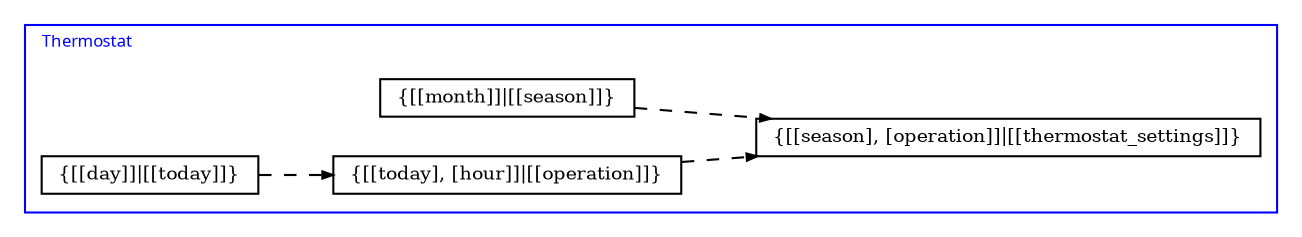 digraph G{  node [shape=record, fontsize=9, height=0.1, width=0.05]; edge [style=dashed, arrowsize=0.5, len=0.1]; rankdir=LR 
subgraph "cluster_Thermostat" {
"{[[month]]|[[season]]}"
}
subgraph "cluster_Time" {
"{[[month]]|[[season]]}"
}
subgraph "cluster_Thermostat" {
"{[[day]]|[[today]]}"
}
subgraph "cluster_Time" {
"{[[day]]|[[today]]}"
}
subgraph "cluster_Date" {
"{[[day]]|[[today]]}"
}
subgraph "cluster_Thermostat" {
"{[[today], [hour]]|[[operation]]}"
}
subgraph "cluster_Time" {
"{[[today], [hour]]|[[operation]]}"
}
subgraph "cluster_Thermostat" {
"{[[season], [operation]]|[[thermostat_settings]]}"
}
subgraph "cluster_Thermostat" {
label="Thermostat"
color=blue
fontcolor=blue
fontsize=8
fontname=sans
labeljust=l
subgraph "cluster_Time" {
label="Time"
color=blue
fontcolor=blue
fontsize=10
fontname=sans
labeljust=l
}
}
subgraph "cluster_Thermostat" {
label="Thermostat"
color=blue
fontcolor=blue
fontsize=8
fontname=sans
labeljust=l
subgraph "cluster_Temperature" {
label="Temperature"
color=blue
fontcolor=blue
fontsize=10
fontname=sans
labeljust=l
}
}
subgraph "cluster_Thermostat" {
label="Thermostat"
color=blue
fontcolor=blue
fontsize=8
fontname=sans
labeljust=l
subgraph "cluster_Date" {
label="Date"
color=blue
fontcolor=blue
fontsize=10
fontname=sans
labeljust=l
}
}
subgraph "cluster_Thermostat" {
label="Thermostat"
color=blue
fontcolor=blue
fontsize=8
fontname=sans
labeljust=l
subgraph "cluster_Hour" {
label="Hour"
color=blue
fontcolor=blue
fontsize=10
fontname=sans
labeljust=l
}
}
subgraph "cluster_Thermostat" {
label="Thermostat"
color=blue
fontcolor=blue
fontsize=8
fontname=sans
labeljust=l
subgraph "cluster_month" {
label="month"
color=blue
fontcolor=blue
fontsize=10
fontname=sans
labeljust=l
}
}
subgraph "cluster_Thermostat" {
label="Thermostat"
color=blue
fontcolor=blue
fontsize=8
fontname=sans
labeljust=l
subgraph "cluster_day" {
label="day"
color=blue
fontcolor=blue
fontsize=10
fontname=sans
labeljust=l
}
}
subgraph "cluster_Thermostat" {
label="Thermostat"
color=blue
fontcolor=blue
fontsize=8
fontname=sans
labeljust=l
subgraph "cluster_today" {
label="today"
color=blue
fontcolor=blue
fontsize=10
fontname=sans
labeljust=l
}
}
subgraph "cluster_Thermostat" {
label="Thermostat"
color=blue
fontcolor=blue
fontsize=8
fontname=sans
labeljust=l
subgraph "cluster_hour" {
label="hour"
color=blue
fontcolor=blue
fontsize=10
fontname=sans
labeljust=l
}
}
subgraph "cluster_Thermostat" {
label="Thermostat"
color=blue
fontcolor=blue
fontsize=8
fontname=sans
labeljust=l
subgraph "cluster_season" {
label="season"
color=blue
fontcolor=blue
fontsize=10
fontname=sans
labeljust=l
}
}
subgraph "cluster_Thermostat" {
label="Thermostat"
color=blue
fontcolor=blue
fontsize=8
fontname=sans
labeljust=l
subgraph "cluster_operation" {
label="operation"
color=blue
fontcolor=blue
fontsize=10
fontname=sans
labeljust=l
}
}
subgraph "cluster_Thermostat" {
label="Thermostat"
color=blue
fontcolor=blue
fontsize=8
fontname=sans
labeljust=l
subgraph "cluster_thermostat_settings" {
label="thermostat_settings"
color=blue
fontcolor=blue
fontsize=10
fontname=sans
labeljust=l
}
}
subgraph "cluster_Time" {
label="Time"
color=blue
fontcolor=blue
fontsize=8
fontname=sans
labeljust=l
subgraph "cluster_Date" {
label="Date"
color=blue
fontcolor=blue
fontsize=10
fontname=sans
labeljust=l
}
}
subgraph "cluster_Time" {
label="Time"
color=blue
fontcolor=blue
fontsize=8
fontname=sans
labeljust=l
subgraph "cluster_Hour" {
label="Hour"
color=blue
fontcolor=blue
fontsize=10
fontname=sans
labeljust=l
}
}
subgraph "cluster_Time" {
label="Time"
color=blue
fontcolor=blue
fontsize=8
fontname=sans
labeljust=l
subgraph "cluster_month" {
label="month"
color=blue
fontcolor=blue
fontsize=10
fontname=sans
labeljust=l
}
}
subgraph "cluster_Time" {
label="Time"
color=blue
fontcolor=blue
fontsize=8
fontname=sans
labeljust=l
subgraph "cluster_day" {
label="day"
color=blue
fontcolor=blue
fontsize=10
fontname=sans
labeljust=l
}
}
subgraph "cluster_Time" {
label="Time"
color=blue
fontcolor=blue
fontsize=8
fontname=sans
labeljust=l
subgraph "cluster_today" {
label="today"
color=blue
fontcolor=blue
fontsize=10
fontname=sans
labeljust=l
}
}
subgraph "cluster_Time" {
label="Time"
color=blue
fontcolor=blue
fontsize=8
fontname=sans
labeljust=l
subgraph "cluster_hour" {
label="hour"
color=blue
fontcolor=blue
fontsize=10
fontname=sans
labeljust=l
}
}
subgraph "cluster_Time" {
label="Time"
color=blue
fontcolor=blue
fontsize=8
fontname=sans
labeljust=l
subgraph "cluster_season" {
label="season"
color=blue
fontcolor=blue
fontsize=10
fontname=sans
labeljust=l
}
}
subgraph "cluster_Time" {
label="Time"
color=blue
fontcolor=blue
fontsize=8
fontname=sans
labeljust=l
subgraph "cluster_operation" {
label="operation"
color=blue
fontcolor=blue
fontsize=10
fontname=sans
labeljust=l
}
}
subgraph "cluster_Temperature" {
label="Temperature"
color=blue
fontcolor=blue
fontsize=8
fontname=sans
labeljust=l
subgraph "cluster_thermostat_settings" {
label="thermostat_settings"
color=blue
fontcolor=blue
fontsize=10
fontname=sans
labeljust=l
}
}
subgraph "cluster_Date" {
label="Date"
color=blue
fontcolor=blue
fontsize=8
fontname=sans
labeljust=l
subgraph "cluster_month" {
label="month"
color=blue
fontcolor=blue
fontsize=10
fontname=sans
labeljust=l
}
}
subgraph "cluster_Date" {
label="Date"
color=blue
fontcolor=blue
fontsize=8
fontname=sans
labeljust=l
subgraph "cluster_day" {
label="day"
color=blue
fontcolor=blue
fontsize=10
fontname=sans
labeljust=l
}
}
subgraph "cluster_Date" {
label="Date"
color=blue
fontcolor=blue
fontsize=8
fontname=sans
labeljust=l
subgraph "cluster_today" {
label="today"
color=blue
fontcolor=blue
fontsize=10
fontname=sans
labeljust=l
}
}
subgraph "cluster_Hour" {
label="Hour"
color=blue
fontcolor=blue
fontsize=8
fontname=sans
labeljust=l
subgraph "cluster_hour" {
label="hour"
color=blue
fontcolor=blue
fontsize=10
fontname=sans
labeljust=l
}
}
"{[[month]]|[[season]]}"->"{[[season], [operation]]|[[thermostat_settings]]}"
"{[[day]]|[[today]]}"->"{[[today], [hour]]|[[operation]]}"
"{[[today], [hour]]|[[operation]]}"->"{[[season], [operation]]|[[thermostat_settings]]}"
}

